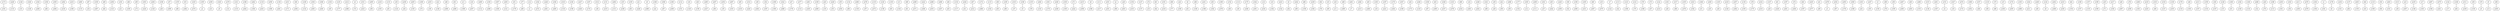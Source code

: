 strict graph "grafo_349_300" {

	 "y191";
	 "x173";
	 "y110";
	 "x228";
	 "y10";
	 "x126";
	 "y128";
	 "x326";
	 "y206";
	 "x344";
	 "y66";
	 "x194";
	 "y284";
	 "x305";
	 "y218";
	 "x292";
	 "y180";
	 "x233";
	 "y115";
	 "x260";
	 "y34";
	 "x87";
	 "y287";
	 "x339";
	 "y82";
	 "x69";
	 "y123";
	 "x256";
	 "y21";
	 "x181";
	 "y185";
	 "x66";
	 "y73";
	 "x95";
	 "y224";
	 "x303";
	 "y120";
	 "x294";
	 "y26";
	 "x338";
	 "y299";
	 "x57";
	 "y86";
	 "x155";
	 "y282";
	 "x53";
	 "y274";
	 "x325";
	 "y2";
	 "x195";
	 "y23";
	 "x259";
	 "y9";
	 "x320";
	 "y14";
	 "x279";
	 "y133";
	 "x141";
	 "y262";
	 "x186";
	 "y184";
	 "x262";
	 "y243";
	 "x118";
	 "y188";
	 "x258";
	 "y281";
	 "x136";
	 "y171";
	 "x231";
	 "y294";
	 "x94";
	 "y132";
	 "x149";
	 "y283";
	 "x304";
	 "y240";
	 "x348";
	 "y45";
	 "x334";
	 "y177";
	 "x125";
	 "y286";
	 "x212";
	 "y72";
	 "x4";
	 "y223";
	 "x331";
	 "y56";
	 "x295";
	 "y193";
	 "x216";
	 "y91";
	 "x133";
	 "y124";
	 "x30";
	 "y44";
	 "x238";
	 "y145";
	 "x205";
	 "y74";
	 "x169";
	 "y39";
	 "x253";
	 "y146";
	 "x22";
	 "y298";
	 "x48";
	 "y280";
	 "x91";
	 "y189";
	 "x11";
	 "y257";
	 "x16";
	 "y112";
	 "x269";
	 "y296";
	 "x100";
	 "y169";
	 "x307";
	 "y121";
	 "x293";
	 "y179";
	 "x51";
	 "y69";
	 "x77";
	 "y1";
	 "x12";
	 "y272";
	 "x162";
	 "y261";
	 "x226";
	 "y265";
	 "x184";
	 "y118";
	 "x316";
	 "y158";
	 "x140";
	 "y226";
	 "x227";
	 "y174";
	 "x167";
	 "y36";
	 "x312";
	 "y215";
	 "x131";
	 "y131";
	 "x284";
	 "y238";
	 "x35";
	 "y83";
	 "x105";
	 "y228";
	 "x21";
	 "y289";
	 "x9";
	 "y22";
	 "x166";
	 "y67";
	 "x306";
	 "y209";
	 "x180";
	 "y151";
	 "x112";
	 "y129";
	 "x34";
	 "y159";
	 "x40";
	 "y227";
	 "x285";
	 "y90";
	 "x207";
	 "y35";
	 "x254";
	 "y103";
	 "x297";
	 "y219";
	 "x65";
	 "y220";
	 "x314";
	 "y264";
	 "x38";
	 "y187";
	 "x52";
	 "y190";
	 "x198";
	 "y268";
	 "x322";
	 "y178";
	 "x27";
	 "y114";
	 "x277";
	 "y245";
	 "x281";
	 "y269";
	 "x109";
	 "y19";
	 "x20";
	 "y53";
	 "x229";
	 "y254";
	 "x55";
	 "y96";
	 "x132";
	 "y139";
	 "x296";
	 "y57";
	 "x276";
	 "y273";
	 "x119";
	 "y138";
	 "x120";
	 "y93";
	 "x139";
	 "y144";
	 "x13";
	 "y81";
	 "x89";
	 "y271";
	 "x289";
	 "y246";
	 "x222";
	 "y253";
	 "x288";
	 "y247";
	 "x268";
	 "y63";
	 "x84";
	 "y117";
	 "x134";
	 "y41";
	 "x244";
	 "y212";
	 "x67";
	 "y266";
	 "x172";
	 "y102";
	 "x115";
	 "y65";
	 "x90";
	 "y80";
	 "x185";
	 "y37";
	 "x310";
	 "y5";
	 "x106";
	 "y78";
	 "x135";
	 "y143";
	 "x264";
	 "y170";
	 "x301";
	 "y249";
	 "x240";
	 "y165";
	 "x330";
	 "y222";
	 "x71";
	 "y258";
	 "x215";
	 "y186";
	 "x8";
	 "y217";
	 "x111";
	 "y251";
	 "x251";
	 "y98";
	 "x2";
	 "y203";
	 "x29";
	 "y233";
	 "x154";
	 "y137";
	 "x127";
	 "y33";
	 "x72";
	 "y62";
	 "x81";
	 "y216";
	 "x191";
	 "y77";
	 "x98";
	 "y160";
	 "x24";
	 "y61";
	 "x6";
	 "y149";
	 "x96";
	 "y198";
	 "x241";
	 "y162";
	 "x93";
	 "y278";
	 "x189";
	 "y46";
	 "x152";
	 "y30";
	 "x114";
	 "y248";
	 "x175";
	 "y291";
	 "x342";
	 "y234";
	 "x14";
	 "y182";
	 "x10";
	 "y142";
	 "x223";
	 "y92";
	 "x0";
	 "y99";
	 "x242";
	 "y156";
	 "x86";
	 "y164";
	 "x239";
	 "y76";
	 "x92";
	 "y95";
	 "x33";
	 "y11";
	 "x43";
	 "y285";
	 "x68";
	 "y7";
	 "x261";
	 "y213";
	 "x282";
	 "y260";
	 "x83";
	 "y18";
	 "x183";
	 "y221";
	 "x187";
	 "y244";
	 "x170";
	 "y108";
	 "x347";
	 "y173";
	 "x44";
	 "y125";
	 "x246";
	 "y97";
	 "x336";
	 "y295";
	 "x63";
	 "y237";
	 "x328";
	 "y276";
	 "x143";
	 "y232";
	 "x88";
	 "y263";
	 "x32";
	 "y202";
	 "x248";
	 "y89";
	 "x321";
	 "y29";
	 "x39";
	 "y59";
	 "x42";
	 "y50";
	 "x286";
	 "y152";
	 "x177";
	 "y12";
	 "x345";
	 "y111";
	 "x209";
	 "y27";
	 "x341";
	 "y242";
	 "x45";
	 "y259";
	 "x220";
	 "y52";
	 "x56";
	 "y290";
	 "x190";
	 "y231";
	 "x165";
	 "y267";
	 "x80";
	 "y275";
	 "x19";
	 "y122";
	 "x7";
	 "y42";
	 "x113";
	 "y196";
	 "x123";
	 "y75";
	 "x121";
	 "y166";
	 "x79";
	 "y47";
	 "x73";
	 "y214";
	 "x122";
	 "y28";
	 "x161";
	 "y88";
	 "x317";
	 "y270";
	 "x335";
	 "y192";
	 "x323";
	 "y31";
	 "x346";
	 "y25";
	 "x200";
	 "y40";
	 "x145";
	 "y126";
	 "x218";
	 "y292";
	 "x257";
	 "y105";
	 "x130";
	 "y175";
	 "x78";
	 "y210";
	 "x232";
	 "y20";
	 "x147";
	 "y229";
	 "x61";
	 "y201";
	 "x197";
	 "y204";
	 "x74";
	 "y197";
	 "x64";
	 "y277";
	 "x225";
	 "y85";
	 "x41";
	 "y3";
	 "x278";
	 "y87";
	 "x252";
	 "y176";
	 "x250";
	 "y168";
	 "x300";
	 "y24";
	 "x163";
	 "y55";
	 "x247";
	 "y150";
	 "x3";
	 "y79";
	 "x99";
	 "y195";
	 "x59";
	 "y200";
	 "x267";
	 "y293";
	 "x49";
	 "y153";
	 "x280";
	 "y136";
	 "x315";
	 "y167";
	 "x201";
	 "y4";
	 "x151";
	 "y16";
	 "x327";
	 "y172";
	 "x274";
	 "y252";
	 "x308";
	 "y48";
	 "x337";
	 "y58";
	 "x116";
	 "y68";
	 "x75";
	 "y236";
	 "x15";
	 "y255";
	 "x174";
	 "y288";
	 "x193";
	 "y211";
	 "x324";
	 "y49";
	 "x249";
	 "y8";
	 "x124";
	 "y208";
	 "x202";
	 "y230";
	 "x210";
	 "y154";
	 "x62";
	 "y157";
	 "x108";
	 "y135";
	 "x157";
	 "y199";
	 "x199";
	 "y71";
	 "x25";
	 "y104";
	 "x217";
	 "y297";
	 "x28";
	 "y256";
	 "x76";
	 "y183";
	 "x206";
	 "y225";
	 "x219";
	 "y60";
	 "x333";
	 "y127";
	 "x318";
	 "y235";
	 "x138";
	 "y119";
	 "x179";
	 "y100";
	 "x46";
	 "y107";
	 "x213";
	 "y134";
	 "x159";
	 "y147";
	 "x36";
	 "y15";
	 "x128";
	 "y51";
	 "x160";
	 "y140";
	 "x182";
	 "y116";
	 "x146";
	 "y32";
	 "x266";
	 "y70";
	 "x26";
	 "y113";
	 "x188";
	 "y161";
	 "x230";
	 "y54";
	 "x343";
	 "y250";
	 "x211";
	 "y279";
	 "x270";
	 "y194";
	 "x164";
	 "y181";
	 "x1";
	 "y6";
	 "x178";
	 "y141";
	 "x234";
	 "y84";
	 "x137";
	 "y155";
	 "x203";
	 "y43";
	 "x82";
	 "y109";
	 "x110";
	 "y94";
	 "x54";
	 "y101";
	 "x263";
	 "y38";
	 "x313";
	 "y207";
	 "x23";
	 "y148";
	 "x235";
	 "y163";
	 "x17";
	 "y106";
	 "x287";
	 "y241";
	 "x275";
	 "y17";
	 "x142";
	 "y64";
	 "x148";
	 "y239";
	 "x311";
	 "y130";
	 "x50";
	 "y0";
	 "x70";
	 "y13";
	 "x5";
	 "y205";
	 "x58";

	"x58" -- "y205";
	"x5" -- "y13";
	"x70" -- "y0";
	"x50" -- "y130";
	"x311" -- "y239";
	"x148" -- "y64";
	"x142" -- "y17";
	"x275" -- "y241";
	"x287" -- "y106";
	"x17" -- "y163";
	"x235" -- "y148";
	"x23" -- "y207";
	"x313" -- "y38";
	"x263" -- "y101";
	"x54" -- "y94";
	"x110" -- "y109";
	"x82" -- "y43";
	"x203" -- "y155";
	"x137" -- "y84";
	"x234" -- "y141";
	"x178" -- "y6";
	"x1" -- "y181";
	"x164" -- "y194";
	"x270" -- "y279";
	"x211" -- "y250";
	"x343" -- "y54";
	"x230" -- "y161";
	"x188" -- "y113";
	"x26" -- "y70";
	"x266" -- "y32";
	"x146" -- "y116";
	"x182" -- "y140";
	"x160" -- "y51";
	"x128" -- "y15";
	"x36" -- "y147";
	"x159" -- "y134";
	"x213" -- "y107";
	"x46" -- "y100";
	"x179" -- "y119";
	"x138" -- "y235";
	"x318" -- "y127";
	"x333" -- "y60";
	"x219" -- "y225";
	"x206" -- "y183";
	"x76" -- "y256";
	"x28" -- "y297";
	"x217" -- "y104";
	"x25" -- "y71";
	"x199" -- "y199";
	"x157" -- "y135";
	"x108" -- "y157";
	"x62" -- "y154";
	"x210" -- "y230";
	"x202" -- "y208";
	"x124" -- "y8";
	"x249" -- "y49";
	"x324" -- "y211";
	"x193" -- "y288";
	"x174" -- "y255";
	"x15" -- "y236";
	"x75" -- "y68";
	"x116" -- "y58";
	"x337" -- "y48";
	"x308" -- "y252";
	"x274" -- "y172";
	"x327" -- "y16";
	"x151" -- "y4";
	"x201" -- "y167";
	"x315" -- "y136";
	"x280" -- "y153";
	"x49" -- "y293";
	"x267" -- "y200";
	"x59" -- "y195";
	"x99" -- "y79";
	"x3" -- "y150";
	"x247" -- "y55";
	"x163" -- "y24";
	"x300" -- "y168";
	"x250" -- "y176";
	"x252" -- "y87";
	"x278" -- "y3";
	"x41" -- "y85";
	"x225" -- "y277";
	"x64" -- "y197";
	"x74" -- "y204";
	"x197" -- "y201";
	"x61" -- "y229";
	"x147" -- "y20";
	"x232" -- "y210";
	"x78" -- "y175";
	"x130" -- "y105";
	"x257" -- "y292";
	"x218" -- "y126";
	"x145" -- "y40";
	"x200" -- "y25";
	"x346" -- "y31";
	"x323" -- "y192";
	"x335" -- "y270";
	"x317" -- "y88";
	"x161" -- "y28";
	"x122" -- "y214";
	"x73" -- "y47";
	"x79" -- "y166";
	"x121" -- "y75";
	"x123" -- "y196";
	"x113" -- "y42";
	"x7" -- "y122";
	"x19" -- "y275";
	"x80" -- "y267";
	"x165" -- "y231";
	"x190" -- "y290";
	"x56" -- "y52";
	"x220" -- "y259";
	"x45" -- "y242";
	"x341" -- "y27";
	"x209" -- "y111";
	"x345" -- "y12";
	"x177" -- "y152";
	"x286" -- "y50";
	"x42" -- "y59";
	"x39" -- "y29";
	"x321" -- "y89";
	"x248" -- "y202";
	"x32" -- "y263";
	"x88" -- "y232";
	"x143" -- "y276";
	"x328" -- "y237";
	"x63" -- "y295";
	"x336" -- "y97";
	"x246" -- "y125";
	"x44" -- "y173";
	"x347" -- "y108";
	"x170" -- "y244";
	"x187" -- "y221";
	"x183" -- "y18";
	"x83" -- "y260";
	"x282" -- "y213";
	"x261" -- "y7";
	"x68" -- "y285";
	"x43" -- "y11";
	"x33" -- "y95";
	"x92" -- "y76";
	"x239" -- "y164";
	"x86" -- "y156";
	"x242" -- "y99";
	"x0" -- "y92";
	"x223" -- "y142";
	"x10" -- "y182";
	"x14" -- "y234";
	"x342" -- "y291";
	"x175" -- "y248";
	"x114" -- "y30";
	"x152" -- "y46";
	"x189" -- "y278";
	"x93" -- "y162";
	"x241" -- "y198";
	"x96" -- "y149";
	"x6" -- "y61";
	"x24" -- "y160";
	"x98" -- "y77";
	"x191" -- "y216";
	"x81" -- "y62";
	"x72" -- "y33";
	"x127" -- "y137";
	"x154" -- "y233";
	"x29" -- "y203";
	"x2" -- "y98";
	"x251" -- "y251";
	"x111" -- "y217";
	"x8" -- "y186";
	"x215" -- "y258";
	"x71" -- "y222";
	"x330" -- "y165";
	"x240" -- "y249";
	"x301" -- "y170";
	"x264" -- "y143";
	"x135" -- "y78";
	"x106" -- "y5";
	"x310" -- "y37";
	"x185" -- "y80";
	"x90" -- "y65";
	"x115" -- "y102";
	"x172" -- "y266";
	"x67" -- "y212";
	"x244" -- "y41";
	"x134" -- "y117";
	"x84" -- "y63";
	"x268" -- "y247";
	"x288" -- "y253";
	"x222" -- "y246";
	"x289" -- "y271";
	"x89" -- "y81";
	"x13" -- "y144";
	"x139" -- "y93";
	"x120" -- "y138";
	"x119" -- "y273";
	"x276" -- "y57";
	"x296" -- "y139";
	"x132" -- "y96";
	"x55" -- "y254";
	"x229" -- "y53";
	"x20" -- "y19";
	"x109" -- "y269";
	"x281" -- "y245";
	"x277" -- "y114";
	"x27" -- "y178";
	"x322" -- "y268";
	"x198" -- "y190";
	"x52" -- "y187";
	"x38" -- "y264";
	"x314" -- "y220";
	"x65" -- "y219";
	"x297" -- "y103";
	"x254" -- "y35";
	"x207" -- "y90";
	"x285" -- "y227";
	"x40" -- "y159";
	"x34" -- "y129";
	"x112" -- "y151";
	"x180" -- "y209";
	"x306" -- "y67";
	"x166" -- "y22";
	"x9" -- "y289";
	"x21" -- "y228";
	"x105" -- "y83";
	"x35" -- "y238";
	"x284" -- "y131";
	"x131" -- "y215";
	"x312" -- "y36";
	"x167" -- "y174";
	"x227" -- "y226";
	"x140" -- "y158";
	"x316" -- "y118";
	"x184" -- "y265";
	"x226" -- "y261";
	"x162" -- "y272";
	"x12" -- "y1";
	"x77" -- "y69";
	"x51" -- "y179";
	"x293" -- "y121";
	"x307" -- "y169";
	"x100" -- "y296";
	"x269" -- "y112";
	"x16" -- "y257";
	"x11" -- "y189";
	"x91" -- "y280";
	"x48" -- "y298";
	"x22" -- "y146";
	"x253" -- "y39";
	"x169" -- "y74";
	"x205" -- "y145";
	"x238" -- "y44";
	"x30" -- "y124";
	"x133" -- "y91";
	"x216" -- "y193";
	"x295" -- "y56";
	"x331" -- "y223";
	"x4" -- "y72";
	"x212" -- "y286";
	"x125" -- "y177";
	"x334" -- "y45";
	"x348" -- "y240";
	"x304" -- "y283";
	"x149" -- "y132";
	"x94" -- "y294";
	"x231" -- "y171";
	"x136" -- "y281";
	"x258" -- "y188";
	"x118" -- "y243";
	"x262" -- "y184";
	"x186" -- "y262";
	"x141" -- "y133";
	"x279" -- "y14";
	"x320" -- "y9";
	"x259" -- "y23";
	"x195" -- "y2";
	"x325" -- "y274";
	"x53" -- "y282";
	"x155" -- "y86";
	"x57" -- "y299";
	"x338" -- "y26";
	"x294" -- "y120";
	"x303" -- "y224";
	"x95" -- "y73";
	"x66" -- "y185";
	"x181" -- "y21";
	"x256" -- "y123";
	"x69" -- "y82";
	"x339" -- "y287";
	"x87" -- "y34";
	"x260" -- "y115";
	"x233" -- "y180";
	"x292" -- "y218";
	"x305" -- "y284";
	"x194" -- "y66";
	"x344" -- "y206";
	"x326" -- "y128";
	"x126" -- "y10";
	"x228" -- "y110";
	"x173" -- "y191";

}
